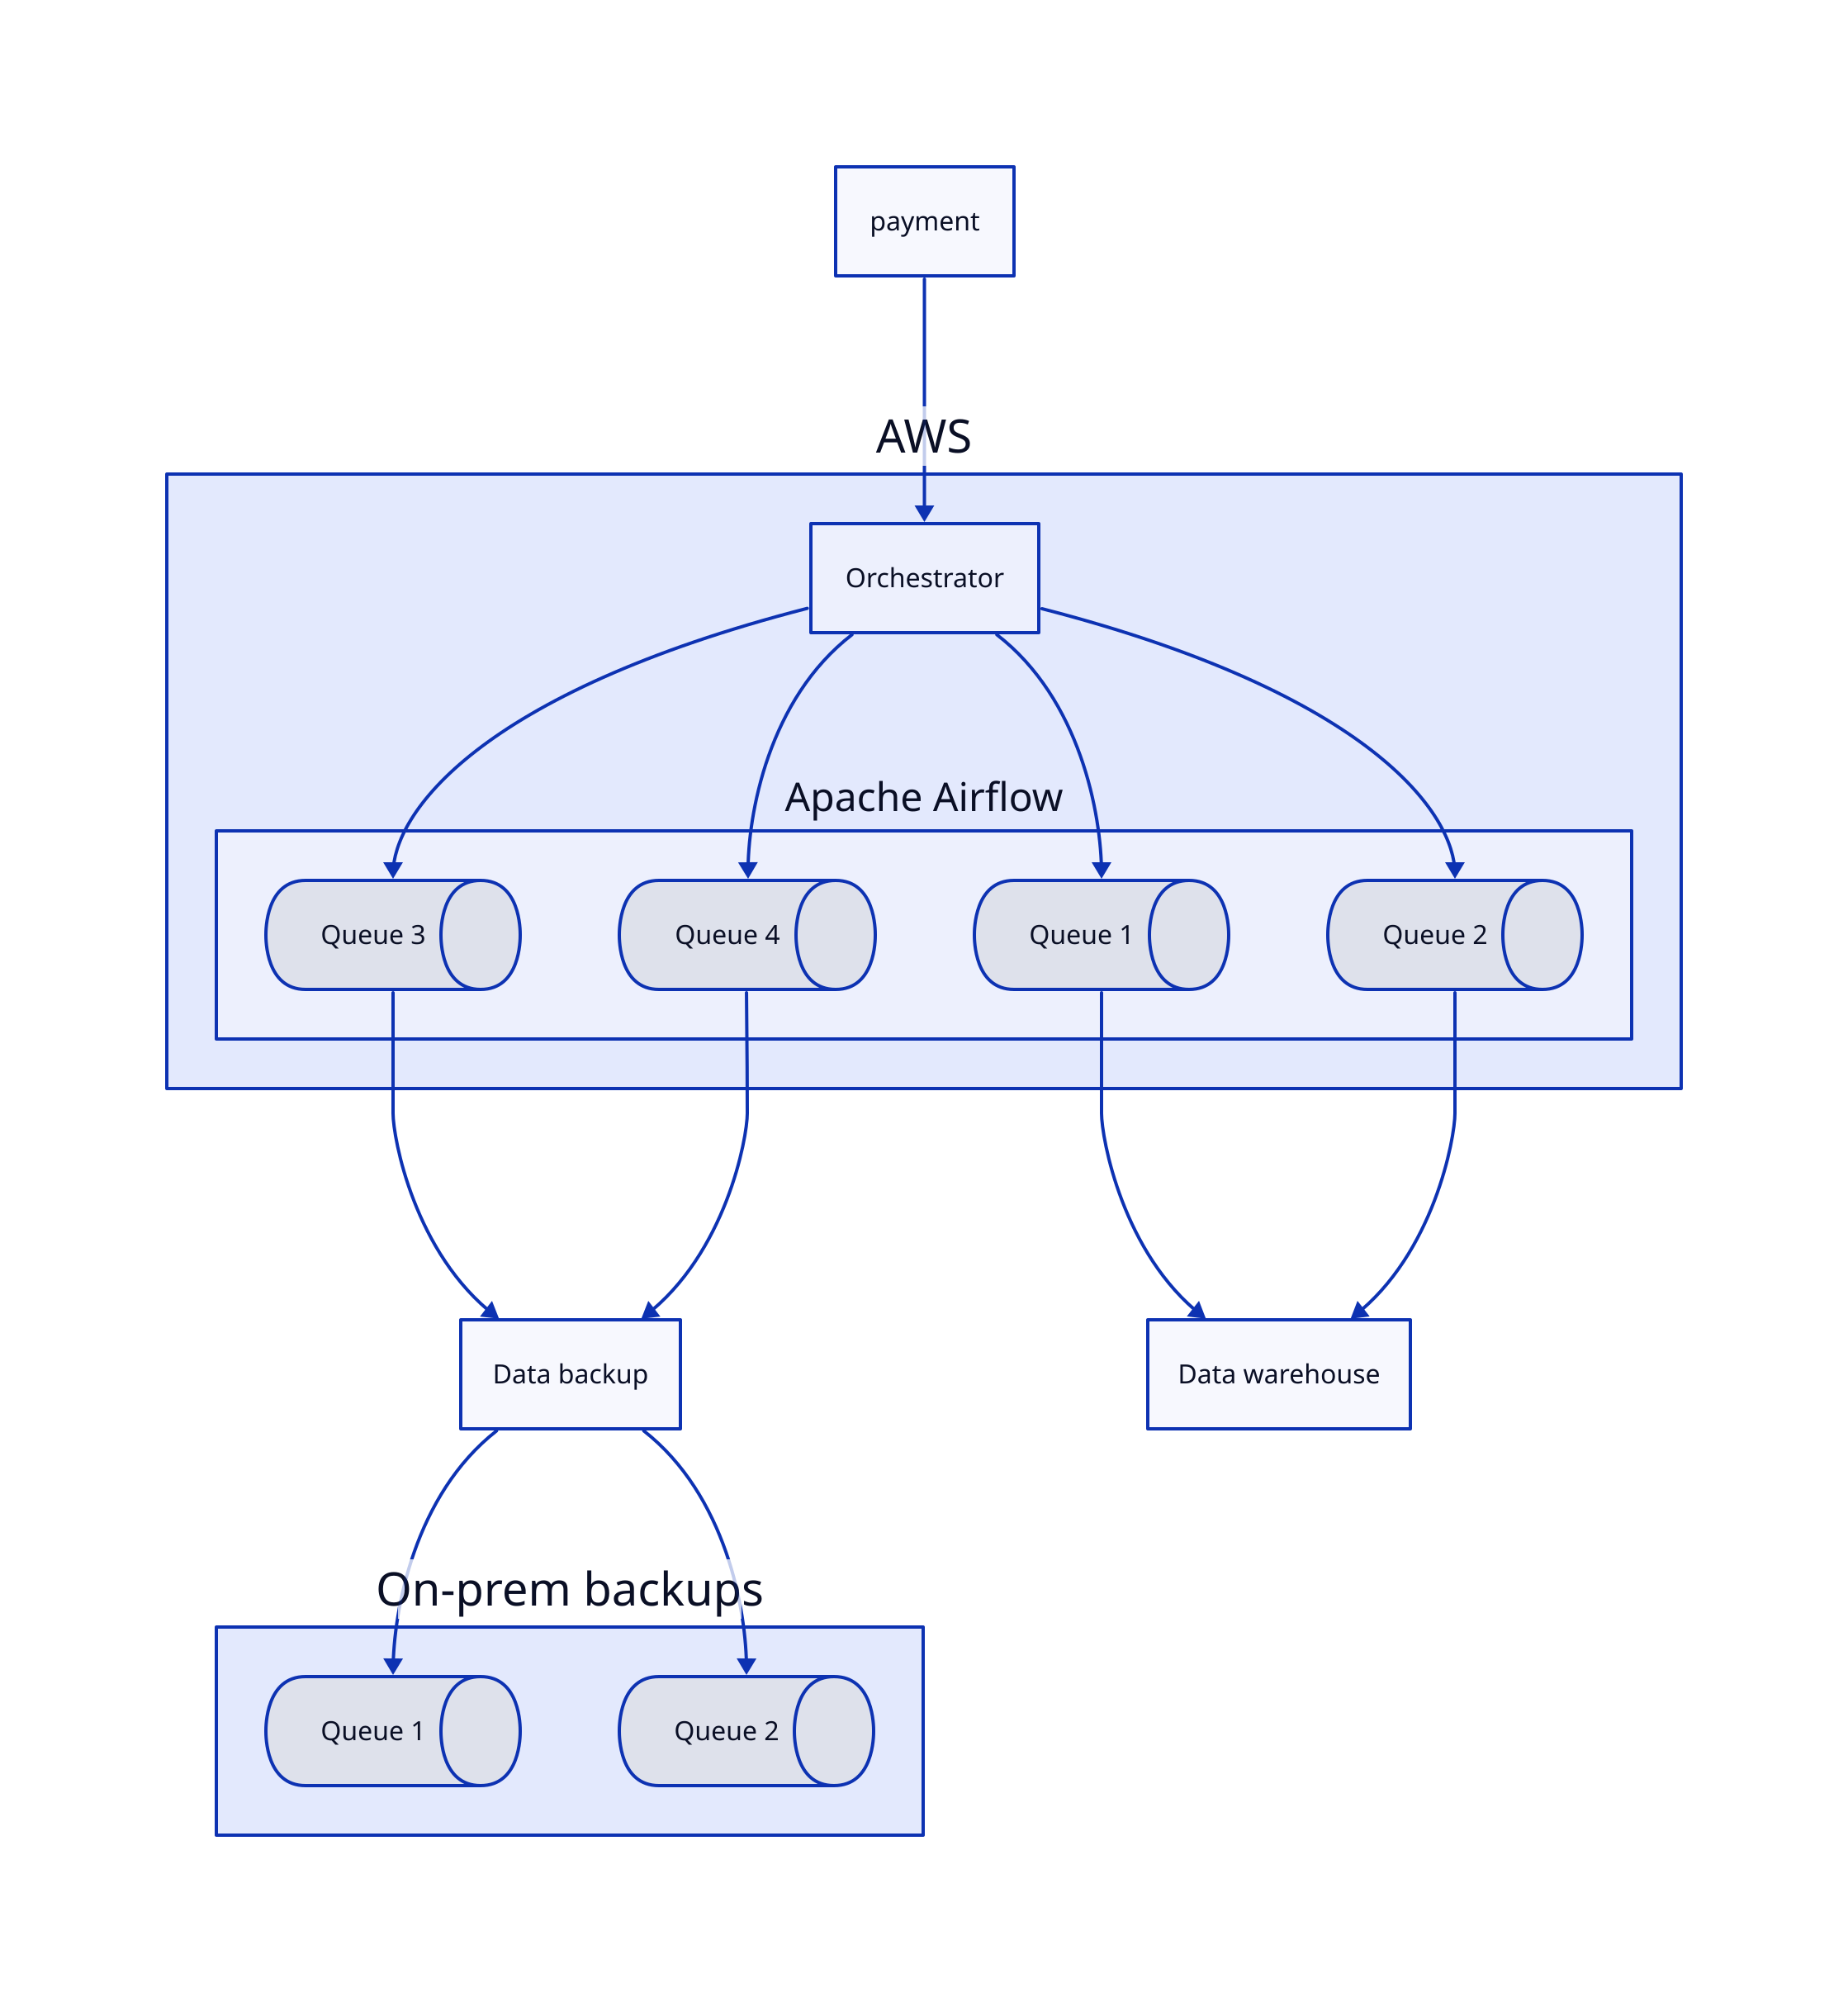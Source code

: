 payment

AWS {
  orchestrator: Orchestrator
  airflow: Apache Airflow {
    queue1: Queue 1 {
      shape: queue
    }
    queue2: Queue 2 {
      shape: queue
    }
    queue3: Queue 3 {
      shape: queue
    }
    queue4: Queue 4 {
      shape: queue
    }
  }

  orchestrator -> airflow.queue1
  orchestrator -> airflow.queue2
  orchestrator -> airflow.queue3
  orchestrator -> airflow.queue4
}

payment -> AWS.orchestrator

backup: Data backup

AWS.airflow.queue3 -> backup
AWS.airflow.queue4 -> backup

data: Data warehouse

AWS.airflow.queue1 -> data
AWS.airflow.queue2 -> data

local: On-prem backups {
  queue1: Queue 1 {
    shape: queue
  }
  queue2: Queue 2 {
    shape: queue
  }
}

backup -> local.queue1
backup -> local.queue2
